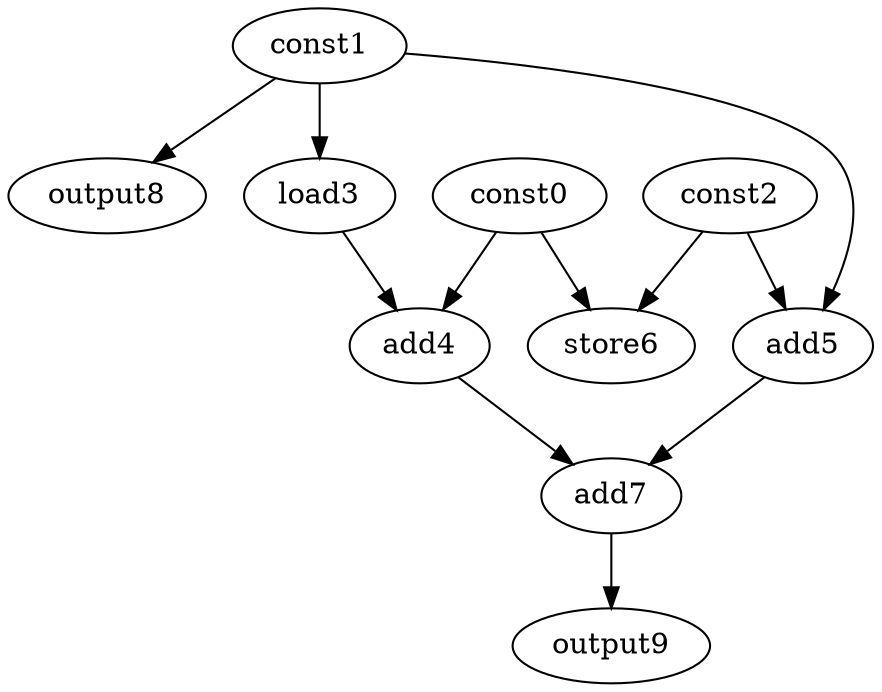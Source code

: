 digraph G { 
const0[opcode=const]; 
const1[opcode=const]; 
const2[opcode=const]; 
load3[opcode=load]; 
add4[opcode=add]; 
add5[opcode=add]; 
store6[opcode=store]; 
add7[opcode=add]; 
output8[opcode=output]; 
output9[opcode=output]; 
const1->load3[operand=0];
const1->add5[operand=0];
const2->add5[operand=1];
const0->store6[operand=0];
const2->store6[operand=1];
const1->output8[operand=0];
const0->add4[operand=0];
load3->add4[operand=1];
add4->add7[operand=0];
add5->add7[operand=1];
add7->output9[operand=0];
}
